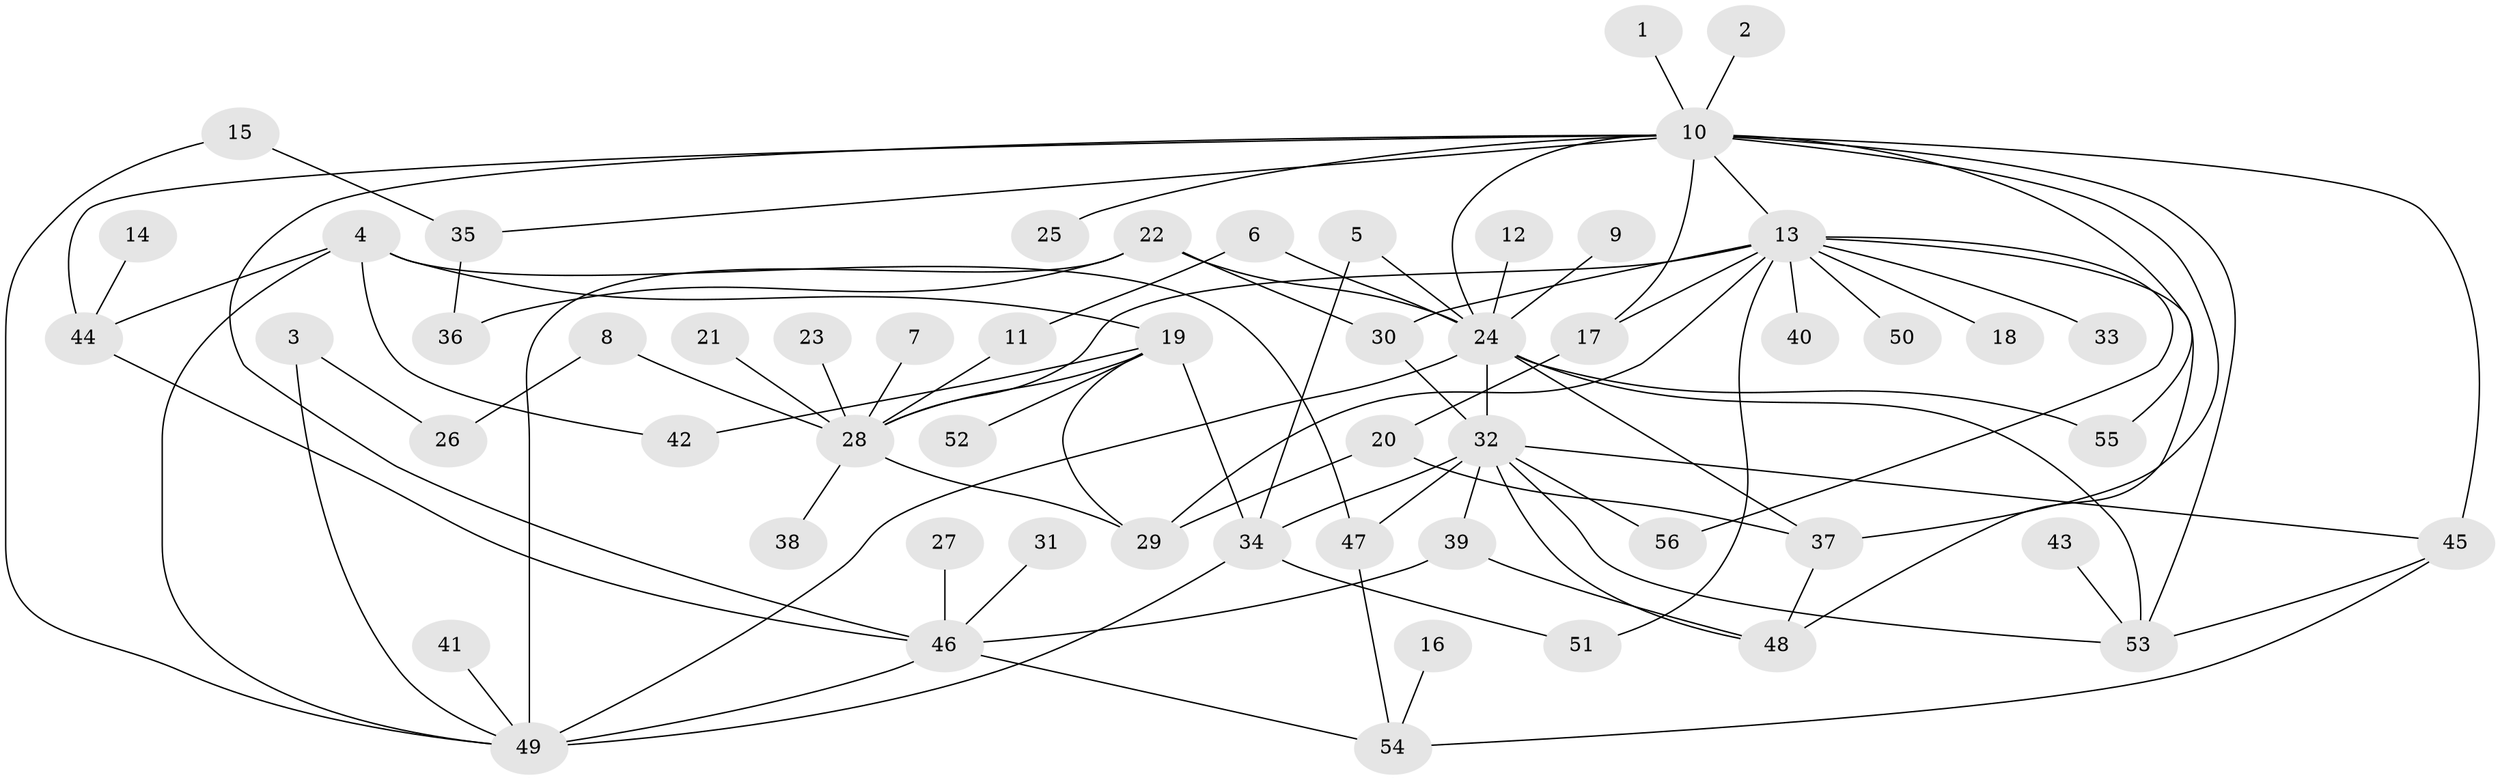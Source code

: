 // original degree distribution, {15: 0.008928571428571428, 14: 0.017857142857142856, 4: 0.044642857142857144, 11: 0.008928571428571428, 8: 0.017857142857142856, 2: 0.24107142857142858, 1: 0.4642857142857143, 9: 0.017857142857142856, 13: 0.008928571428571428, 3: 0.10714285714285714, 5: 0.05357142857142857, 7: 0.008928571428571428}
// Generated by graph-tools (version 1.1) at 2025/36/03/04/25 23:36:48]
// undirected, 56 vertices, 90 edges
graph export_dot {
  node [color=gray90,style=filled];
  1;
  2;
  3;
  4;
  5;
  6;
  7;
  8;
  9;
  10;
  11;
  12;
  13;
  14;
  15;
  16;
  17;
  18;
  19;
  20;
  21;
  22;
  23;
  24;
  25;
  26;
  27;
  28;
  29;
  30;
  31;
  32;
  33;
  34;
  35;
  36;
  37;
  38;
  39;
  40;
  41;
  42;
  43;
  44;
  45;
  46;
  47;
  48;
  49;
  50;
  51;
  52;
  53;
  54;
  55;
  56;
  1 -- 10 [weight=1.0];
  2 -- 10 [weight=1.0];
  3 -- 26 [weight=1.0];
  3 -- 49 [weight=1.0];
  4 -- 19 [weight=1.0];
  4 -- 42 [weight=1.0];
  4 -- 44 [weight=1.0];
  4 -- 47 [weight=1.0];
  4 -- 49 [weight=1.0];
  5 -- 24 [weight=1.0];
  5 -- 34 [weight=1.0];
  6 -- 11 [weight=1.0];
  6 -- 24 [weight=1.0];
  7 -- 28 [weight=1.0];
  8 -- 26 [weight=1.0];
  8 -- 28 [weight=1.0];
  9 -- 24 [weight=1.0];
  10 -- 13 [weight=1.0];
  10 -- 17 [weight=1.0];
  10 -- 24 [weight=1.0];
  10 -- 25 [weight=1.0];
  10 -- 35 [weight=1.0];
  10 -- 37 [weight=1.0];
  10 -- 44 [weight=1.0];
  10 -- 45 [weight=1.0];
  10 -- 46 [weight=1.0];
  10 -- 53 [weight=1.0];
  10 -- 55 [weight=1.0];
  11 -- 28 [weight=1.0];
  12 -- 24 [weight=1.0];
  13 -- 17 [weight=1.0];
  13 -- 18 [weight=1.0];
  13 -- 28 [weight=1.0];
  13 -- 29 [weight=1.0];
  13 -- 30 [weight=1.0];
  13 -- 33 [weight=1.0];
  13 -- 40 [weight=1.0];
  13 -- 48 [weight=1.0];
  13 -- 50 [weight=1.0];
  13 -- 51 [weight=1.0];
  13 -- 56 [weight=1.0];
  14 -- 44 [weight=1.0];
  15 -- 35 [weight=1.0];
  15 -- 49 [weight=1.0];
  16 -- 54 [weight=1.0];
  17 -- 20 [weight=1.0];
  19 -- 28 [weight=1.0];
  19 -- 29 [weight=1.0];
  19 -- 34 [weight=1.0];
  19 -- 42 [weight=1.0];
  19 -- 52 [weight=1.0];
  20 -- 29 [weight=1.0];
  20 -- 37 [weight=1.0];
  21 -- 28 [weight=1.0];
  22 -- 24 [weight=1.0];
  22 -- 30 [weight=1.0];
  22 -- 36 [weight=1.0];
  22 -- 49 [weight=1.0];
  23 -- 28 [weight=1.0];
  24 -- 32 [weight=1.0];
  24 -- 37 [weight=1.0];
  24 -- 49 [weight=1.0];
  24 -- 53 [weight=1.0];
  24 -- 55 [weight=1.0];
  27 -- 46 [weight=1.0];
  28 -- 29 [weight=1.0];
  28 -- 38 [weight=1.0];
  30 -- 32 [weight=2.0];
  31 -- 46 [weight=1.0];
  32 -- 34 [weight=1.0];
  32 -- 39 [weight=2.0];
  32 -- 45 [weight=1.0];
  32 -- 47 [weight=1.0];
  32 -- 48 [weight=1.0];
  32 -- 53 [weight=1.0];
  32 -- 56 [weight=1.0];
  34 -- 49 [weight=2.0];
  34 -- 51 [weight=1.0];
  35 -- 36 [weight=1.0];
  37 -- 48 [weight=1.0];
  39 -- 46 [weight=1.0];
  39 -- 48 [weight=1.0];
  41 -- 49 [weight=1.0];
  43 -- 53 [weight=1.0];
  44 -- 46 [weight=1.0];
  45 -- 53 [weight=1.0];
  45 -- 54 [weight=1.0];
  46 -- 49 [weight=1.0];
  46 -- 54 [weight=1.0];
  47 -- 54 [weight=1.0];
}
